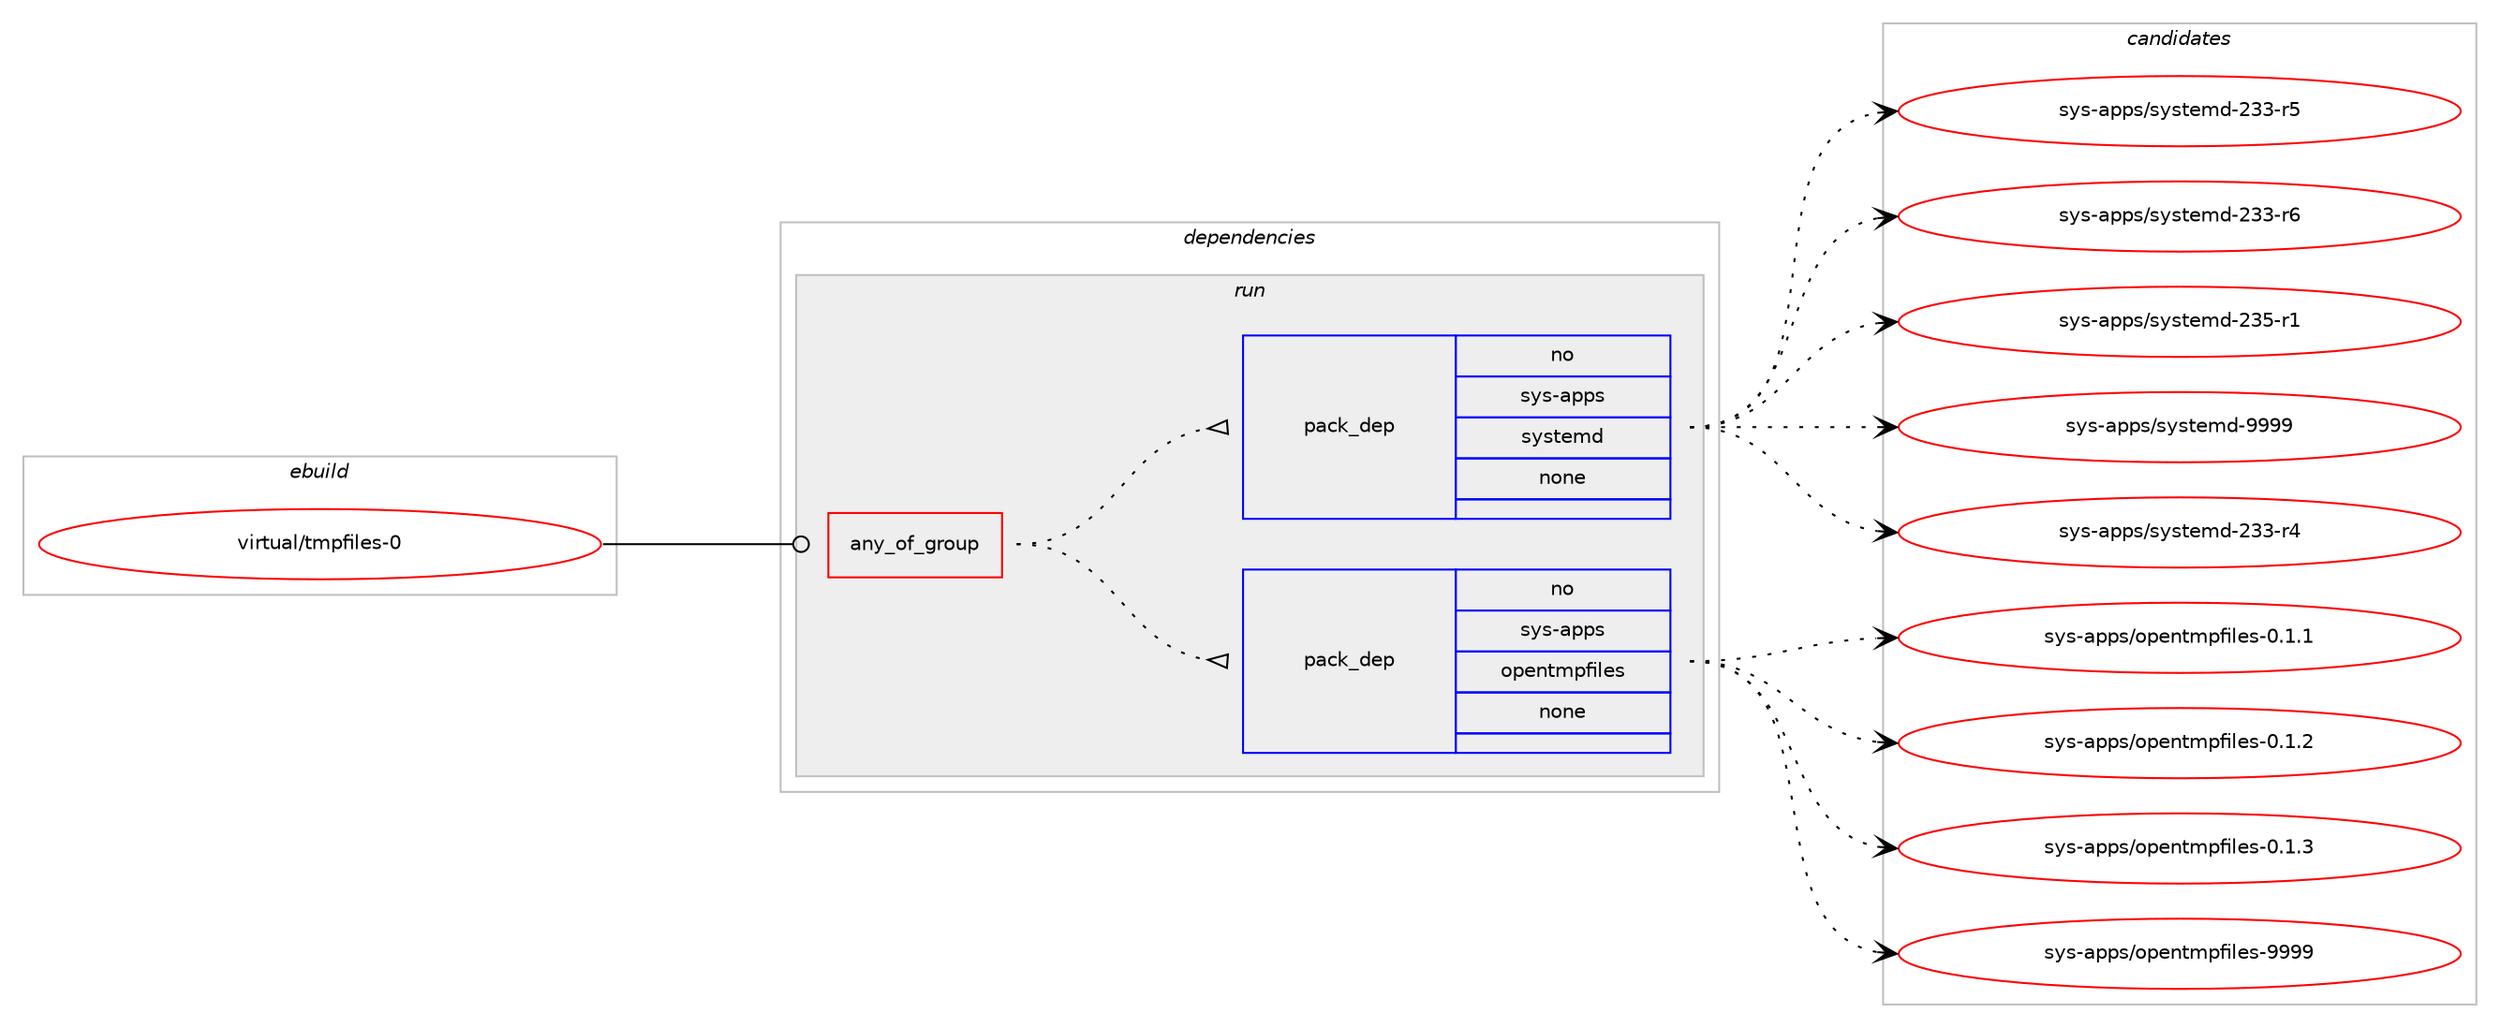digraph prolog {

# *************
# Graph options
# *************

newrank=true;
concentrate=true;
compound=true;
graph [rankdir=LR,fontname=Helvetica,fontsize=10,ranksep=1.5];#, ranksep=2.5, nodesep=0.2];
edge  [arrowhead=vee];
node  [fontname=Helvetica,fontsize=10];

# **********
# The ebuild
# **********

subgraph cluster_leftcol {
color=gray;
rank=same;
label=<<i>ebuild</i>>;
id [label="virtual/tmpfiles-0", color=red, width=4, href="../virtual/tmpfiles-0.svg"];
}

# ****************
# The dependencies
# ****************

subgraph cluster_midcol {
color=gray;
label=<<i>dependencies</i>>;
subgraph cluster_compile {
fillcolor="#eeeeee";
style=filled;
label=<<i>compile</i>>;
}
subgraph cluster_compileandrun {
fillcolor="#eeeeee";
style=filled;
label=<<i>compile and run</i>>;
}
subgraph cluster_run {
fillcolor="#eeeeee";
style=filled;
label=<<i>run</i>>;
subgraph any8781 {
dependency499288 [label=<<TABLE BORDER="0" CELLBORDER="1" CELLSPACING="0" CELLPADDING="4"><TR><TD CELLPADDING="10">any_of_group</TD></TR></TABLE>>, shape=none, color=red];subgraph pack371107 {
dependency499289 [label=<<TABLE BORDER="0" CELLBORDER="1" CELLSPACING="0" CELLPADDING="4" WIDTH="220"><TR><TD ROWSPAN="6" CELLPADDING="30">pack_dep</TD></TR><TR><TD WIDTH="110">no</TD></TR><TR><TD>sys-apps</TD></TR><TR><TD>opentmpfiles</TD></TR><TR><TD>none</TD></TR><TR><TD></TD></TR></TABLE>>, shape=none, color=blue];
}
dependency499288:e -> dependency499289:w [weight=20,style="dotted",arrowhead="oinv"];
subgraph pack371108 {
dependency499290 [label=<<TABLE BORDER="0" CELLBORDER="1" CELLSPACING="0" CELLPADDING="4" WIDTH="220"><TR><TD ROWSPAN="6" CELLPADDING="30">pack_dep</TD></TR><TR><TD WIDTH="110">no</TD></TR><TR><TD>sys-apps</TD></TR><TR><TD>systemd</TD></TR><TR><TD>none</TD></TR><TR><TD></TD></TR></TABLE>>, shape=none, color=blue];
}
dependency499288:e -> dependency499290:w [weight=20,style="dotted",arrowhead="oinv"];
}
id:e -> dependency499288:w [weight=20,style="solid",arrowhead="odot"];
}
}

# **************
# The candidates
# **************

subgraph cluster_choices {
rank=same;
color=gray;
label=<<i>candidates</i>>;

subgraph choice371107 {
color=black;
nodesep=1;
choice115121115459711211211547111112101110116109112102105108101115454846494649 [label="sys-apps/opentmpfiles-0.1.1", color=red, width=4,href="../sys-apps/opentmpfiles-0.1.1.svg"];
choice115121115459711211211547111112101110116109112102105108101115454846494650 [label="sys-apps/opentmpfiles-0.1.2", color=red, width=4,href="../sys-apps/opentmpfiles-0.1.2.svg"];
choice115121115459711211211547111112101110116109112102105108101115454846494651 [label="sys-apps/opentmpfiles-0.1.3", color=red, width=4,href="../sys-apps/opentmpfiles-0.1.3.svg"];
choice1151211154597112112115471111121011101161091121021051081011154557575757 [label="sys-apps/opentmpfiles-9999", color=red, width=4,href="../sys-apps/opentmpfiles-9999.svg"];
dependency499289:e -> choice115121115459711211211547111112101110116109112102105108101115454846494649:w [style=dotted,weight="100"];
dependency499289:e -> choice115121115459711211211547111112101110116109112102105108101115454846494650:w [style=dotted,weight="100"];
dependency499289:e -> choice115121115459711211211547111112101110116109112102105108101115454846494651:w [style=dotted,weight="100"];
dependency499289:e -> choice1151211154597112112115471111121011101161091121021051081011154557575757:w [style=dotted,weight="100"];
}
subgraph choice371108 {
color=black;
nodesep=1;
choice115121115459711211211547115121115116101109100455051514511452 [label="sys-apps/systemd-233-r4", color=red, width=4,href="../sys-apps/systemd-233-r4.svg"];
choice115121115459711211211547115121115116101109100455051514511453 [label="sys-apps/systemd-233-r5", color=red, width=4,href="../sys-apps/systemd-233-r5.svg"];
choice115121115459711211211547115121115116101109100455051514511454 [label="sys-apps/systemd-233-r6", color=red, width=4,href="../sys-apps/systemd-233-r6.svg"];
choice115121115459711211211547115121115116101109100455051534511449 [label="sys-apps/systemd-235-r1", color=red, width=4,href="../sys-apps/systemd-235-r1.svg"];
choice1151211154597112112115471151211151161011091004557575757 [label="sys-apps/systemd-9999", color=red, width=4,href="../sys-apps/systemd-9999.svg"];
dependency499290:e -> choice115121115459711211211547115121115116101109100455051514511452:w [style=dotted,weight="100"];
dependency499290:e -> choice115121115459711211211547115121115116101109100455051514511453:w [style=dotted,weight="100"];
dependency499290:e -> choice115121115459711211211547115121115116101109100455051514511454:w [style=dotted,weight="100"];
dependency499290:e -> choice115121115459711211211547115121115116101109100455051534511449:w [style=dotted,weight="100"];
dependency499290:e -> choice1151211154597112112115471151211151161011091004557575757:w [style=dotted,weight="100"];
}
}

}
